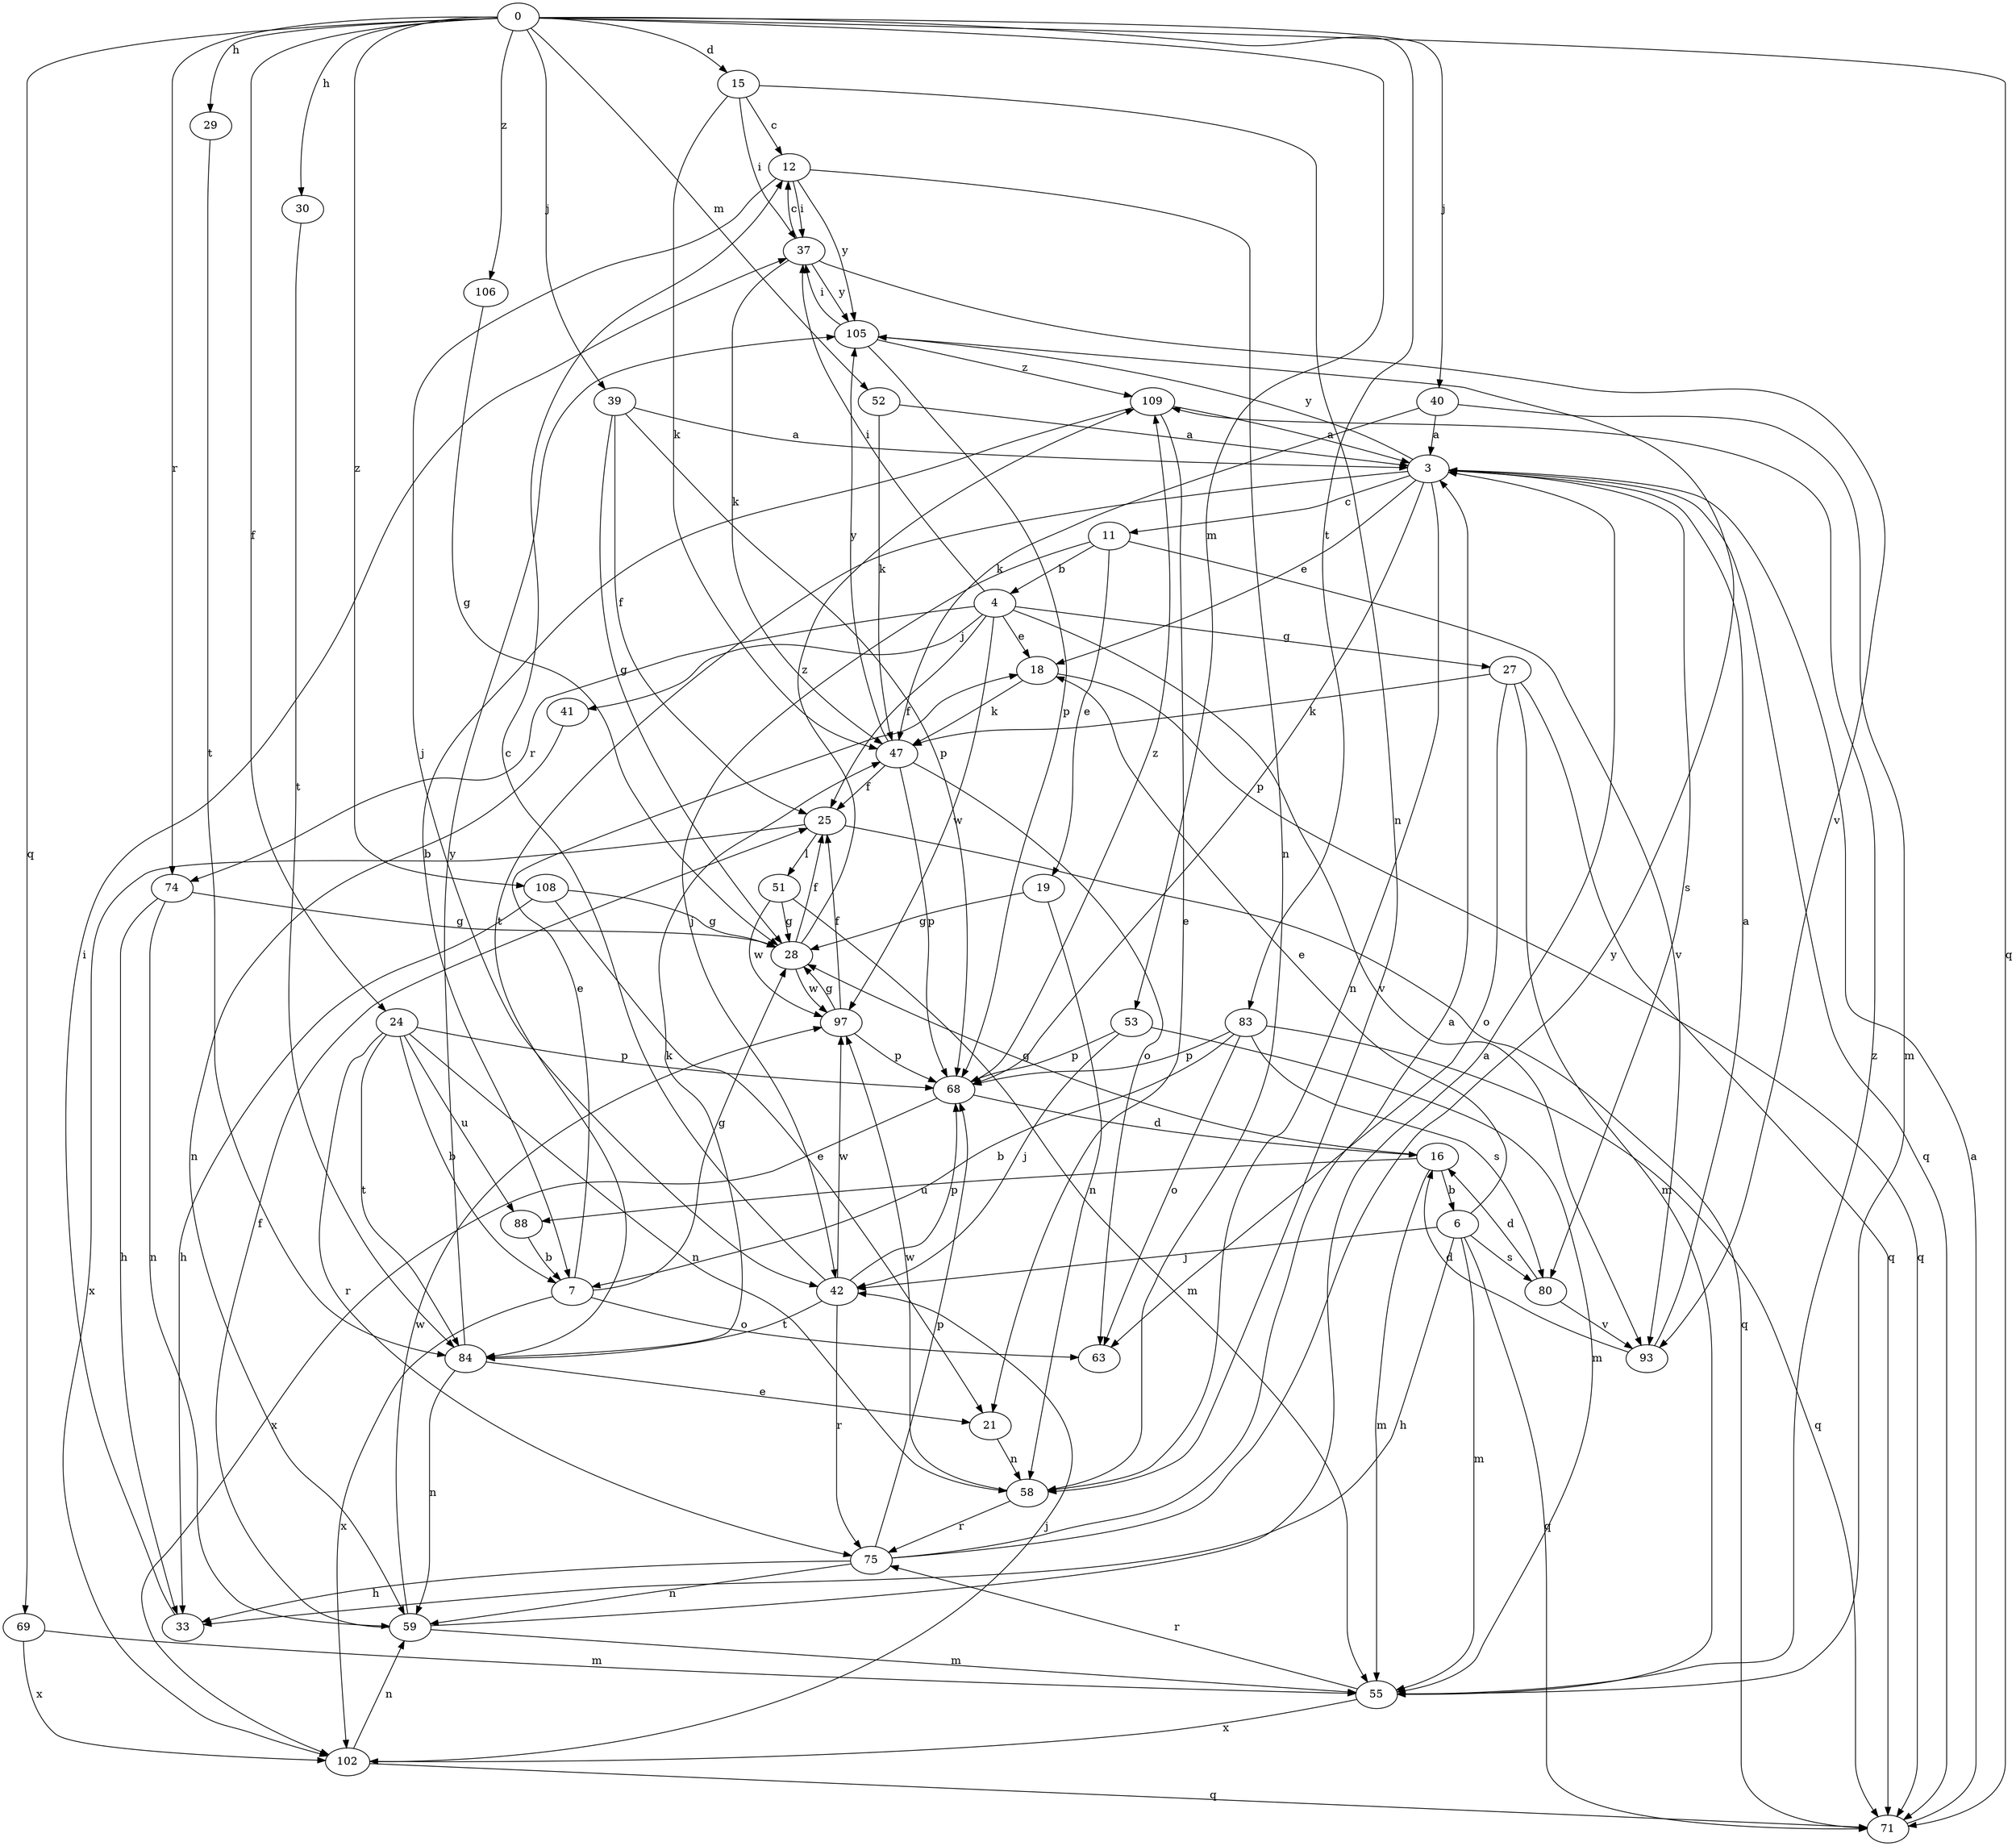 strict digraph  {
0;
3;
4;
6;
7;
11;
12;
15;
16;
18;
19;
21;
24;
25;
27;
28;
29;
30;
33;
37;
39;
40;
41;
42;
47;
51;
52;
53;
55;
58;
59;
63;
68;
69;
71;
74;
75;
80;
83;
84;
88;
93;
97;
102;
105;
106;
108;
109;
0 -> 15  [label=d];
0 -> 24  [label=f];
0 -> 29  [label=h];
0 -> 30  [label=h];
0 -> 39  [label=j];
0 -> 40  [label=j];
0 -> 52  [label=m];
0 -> 53  [label=m];
0 -> 69  [label=q];
0 -> 71  [label=q];
0 -> 74  [label=r];
0 -> 83  [label=t];
0 -> 106  [label=z];
0 -> 108  [label=z];
3 -> 11  [label=c];
3 -> 18  [label=e];
3 -> 58  [label=n];
3 -> 68  [label=p];
3 -> 71  [label=q];
3 -> 80  [label=s];
3 -> 84  [label=t];
3 -> 105  [label=y];
4 -> 18  [label=e];
4 -> 25  [label=f];
4 -> 27  [label=g];
4 -> 37  [label=i];
4 -> 41  [label=j];
4 -> 74  [label=r];
4 -> 93  [label=v];
4 -> 97  [label=w];
6 -> 18  [label=e];
6 -> 33  [label=h];
6 -> 42  [label=j];
6 -> 55  [label=m];
6 -> 71  [label=q];
6 -> 80  [label=s];
7 -> 18  [label=e];
7 -> 28  [label=g];
7 -> 63  [label=o];
7 -> 102  [label=x];
11 -> 4  [label=b];
11 -> 19  [label=e];
11 -> 42  [label=j];
11 -> 93  [label=v];
12 -> 37  [label=i];
12 -> 42  [label=j];
12 -> 58  [label=n];
12 -> 105  [label=y];
15 -> 12  [label=c];
15 -> 37  [label=i];
15 -> 47  [label=k];
15 -> 58  [label=n];
16 -> 6  [label=b];
16 -> 28  [label=g];
16 -> 55  [label=m];
16 -> 88  [label=u];
18 -> 47  [label=k];
18 -> 71  [label=q];
19 -> 28  [label=g];
19 -> 58  [label=n];
21 -> 58  [label=n];
24 -> 7  [label=b];
24 -> 58  [label=n];
24 -> 68  [label=p];
24 -> 75  [label=r];
24 -> 84  [label=t];
24 -> 88  [label=u];
25 -> 51  [label=l];
25 -> 71  [label=q];
25 -> 102  [label=x];
27 -> 47  [label=k];
27 -> 55  [label=m];
27 -> 63  [label=o];
27 -> 71  [label=q];
28 -> 25  [label=f];
28 -> 97  [label=w];
28 -> 109  [label=z];
29 -> 84  [label=t];
30 -> 84  [label=t];
33 -> 37  [label=i];
37 -> 12  [label=c];
37 -> 47  [label=k];
37 -> 93  [label=v];
37 -> 105  [label=y];
39 -> 3  [label=a];
39 -> 25  [label=f];
39 -> 28  [label=g];
39 -> 68  [label=p];
40 -> 3  [label=a];
40 -> 47  [label=k];
40 -> 55  [label=m];
41 -> 59  [label=n];
42 -> 12  [label=c];
42 -> 68  [label=p];
42 -> 75  [label=r];
42 -> 84  [label=t];
42 -> 97  [label=w];
47 -> 25  [label=f];
47 -> 63  [label=o];
47 -> 68  [label=p];
47 -> 105  [label=y];
51 -> 28  [label=g];
51 -> 55  [label=m];
51 -> 97  [label=w];
52 -> 3  [label=a];
52 -> 47  [label=k];
53 -> 42  [label=j];
53 -> 55  [label=m];
53 -> 68  [label=p];
55 -> 75  [label=r];
55 -> 102  [label=x];
55 -> 109  [label=z];
58 -> 75  [label=r];
58 -> 97  [label=w];
59 -> 3  [label=a];
59 -> 25  [label=f];
59 -> 55  [label=m];
59 -> 97  [label=w];
68 -> 16  [label=d];
68 -> 102  [label=x];
68 -> 109  [label=z];
69 -> 55  [label=m];
69 -> 102  [label=x];
71 -> 3  [label=a];
74 -> 28  [label=g];
74 -> 33  [label=h];
74 -> 59  [label=n];
75 -> 3  [label=a];
75 -> 33  [label=h];
75 -> 59  [label=n];
75 -> 68  [label=p];
75 -> 105  [label=y];
80 -> 16  [label=d];
80 -> 93  [label=v];
83 -> 7  [label=b];
83 -> 63  [label=o];
83 -> 68  [label=p];
83 -> 71  [label=q];
83 -> 80  [label=s];
84 -> 21  [label=e];
84 -> 47  [label=k];
84 -> 59  [label=n];
84 -> 105  [label=y];
88 -> 7  [label=b];
93 -> 3  [label=a];
93 -> 16  [label=d];
97 -> 25  [label=f];
97 -> 28  [label=g];
97 -> 68  [label=p];
102 -> 42  [label=j];
102 -> 59  [label=n];
102 -> 71  [label=q];
105 -> 37  [label=i];
105 -> 68  [label=p];
105 -> 109  [label=z];
106 -> 28  [label=g];
108 -> 21  [label=e];
108 -> 28  [label=g];
108 -> 33  [label=h];
109 -> 3  [label=a];
109 -> 7  [label=b];
109 -> 21  [label=e];
}
